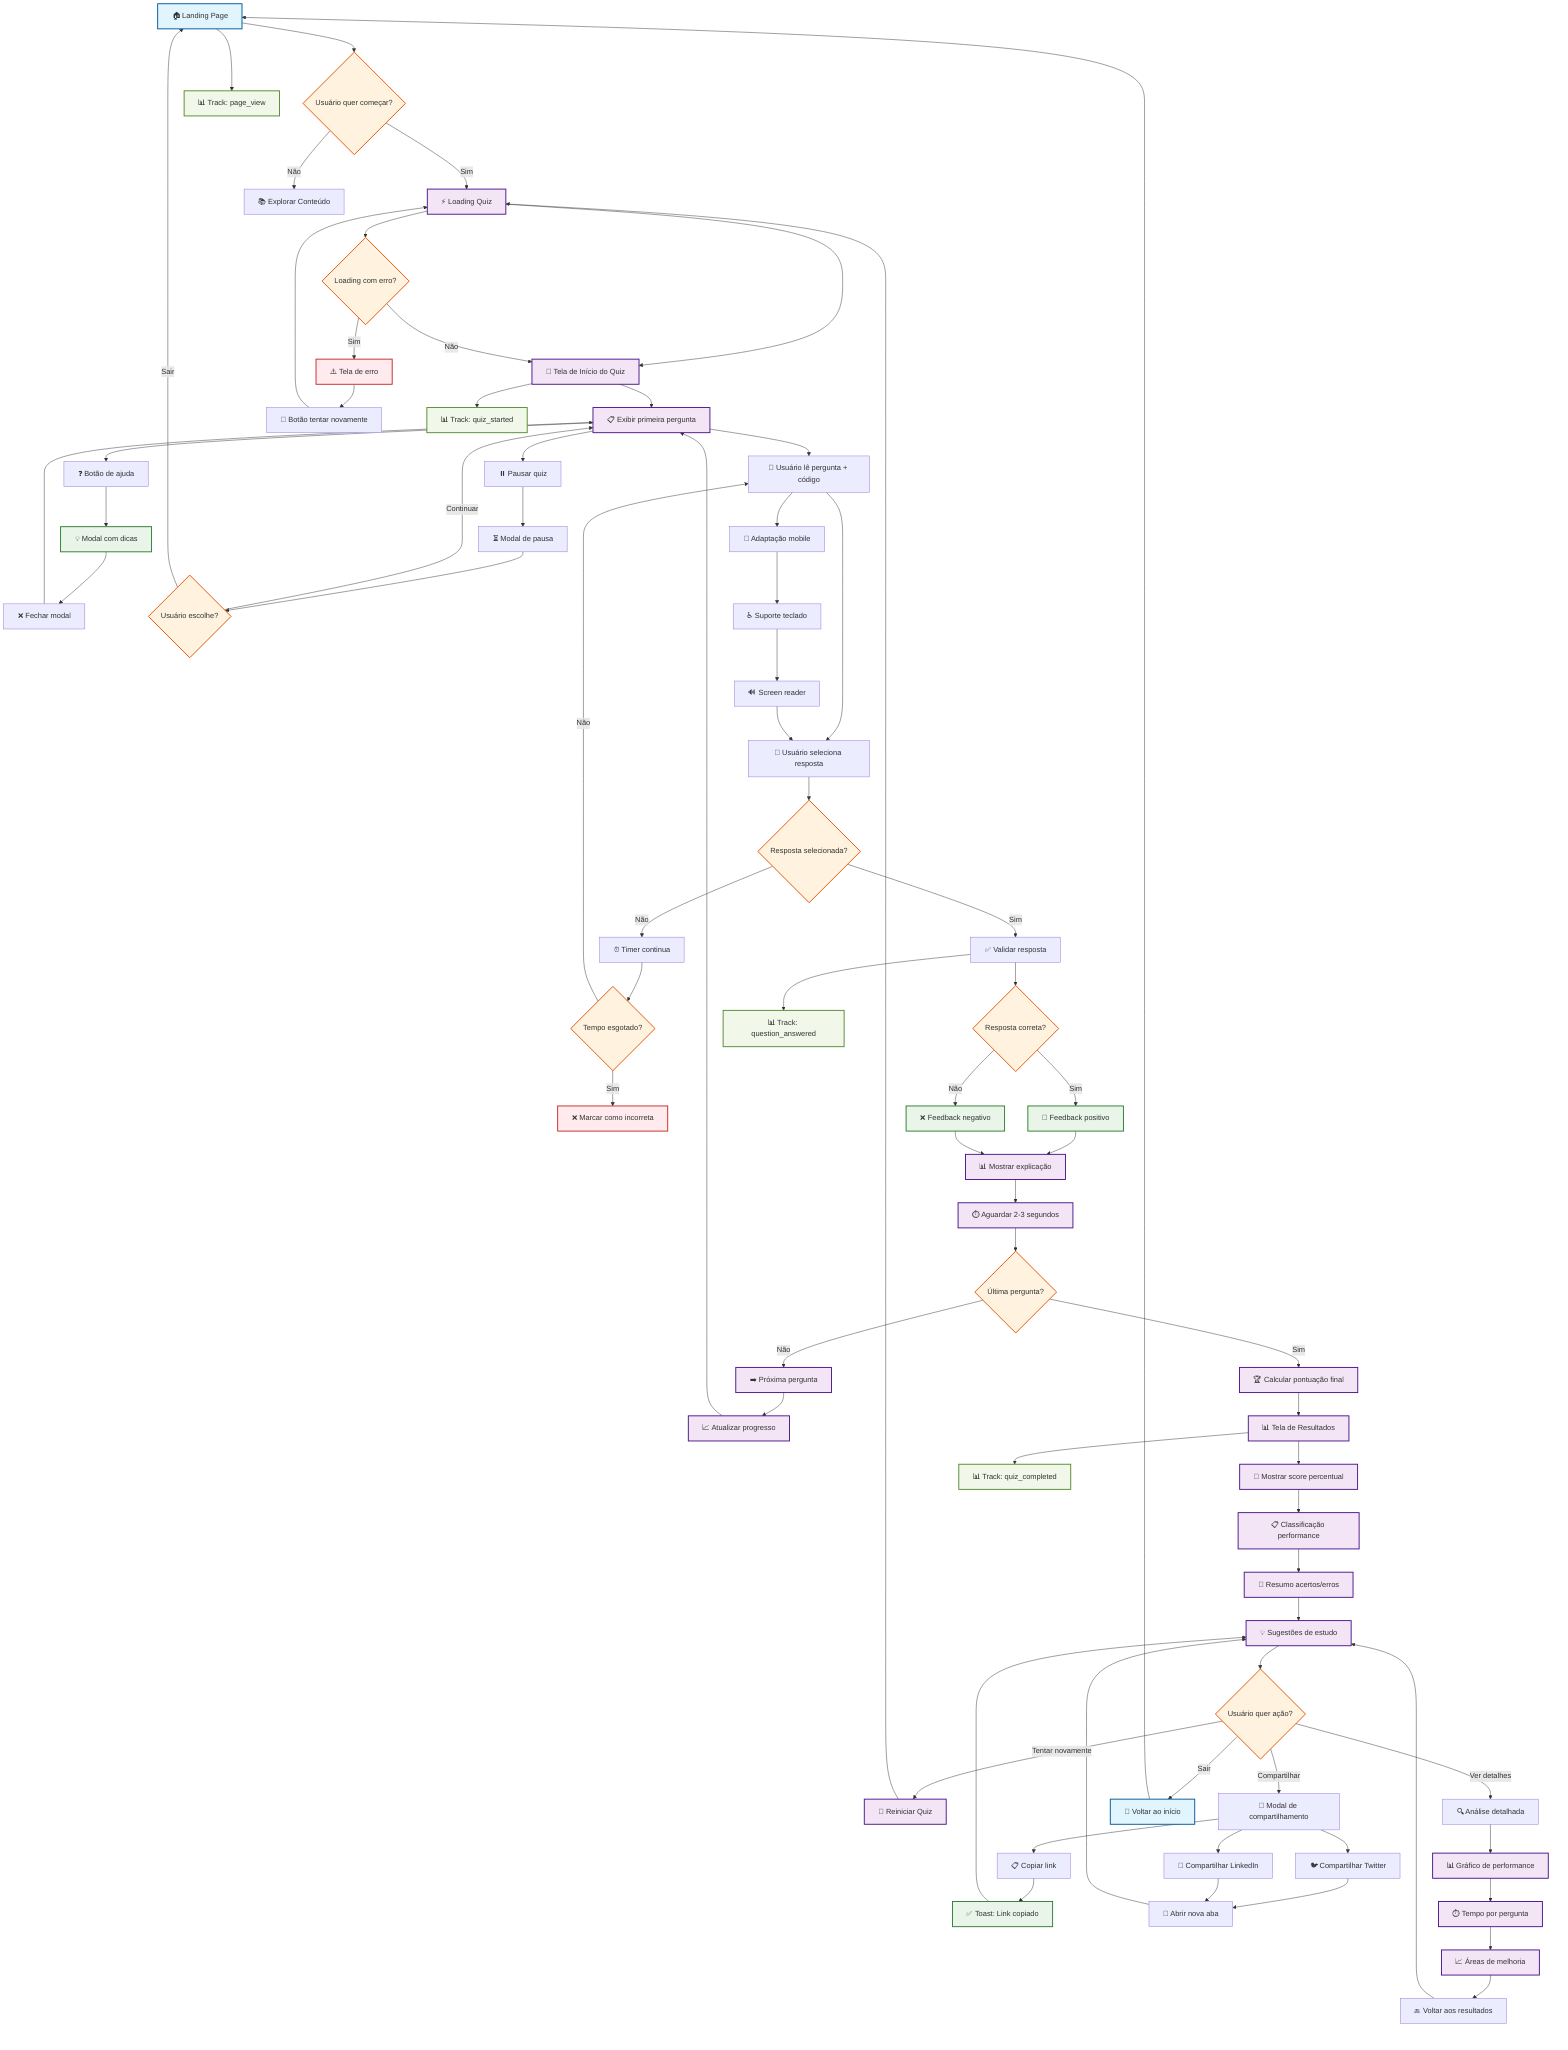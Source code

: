 flowchart TD
    A[🏠 Landing Page] --> B{Usuário quer começar?}
    
    B -->|Sim| C[⚡ Loading Quiz]
    B -->|Não| D[📚 Explorar Conteúdo]
    
    C --> E[🎯 Tela de Início do Quiz]
    E --> F[📋 Exibir primeira pergunta]
    
    F --> G[👤 Usuário lê pergunta + código]
    G --> H[🤔 Usuário seleciona resposta]
    
    H --> I{Resposta selecionada?}
    I -->|Não| J[⏰ Timer continua]
    J --> K{Tempo esgotado?}
    K -->|Não| G
    K -->|Sim| L[❌ Marcar como incorreta]
    
    I -->|Sim| M[✅ Validar resposta]
    
    M --> N{Resposta correta?}
    N -->|Sim| O[🎉 Feedback positivo]
    N -->|Não| P[❌ Feedback negativo]
    
    O --> Q[📊 Mostrar explicação]
    P --> Q
    
    Q --> R[⏱️ Aguardar 2-3 segundos]
    R --> S{Última pergunta?}
    
    S -->|Não| T[➡️ Próxima pergunta]
    T --> U[📈 Atualizar progresso]
    U --> F
    
    S -->|Sim| V[🏆 Calcular pontuação final]
    V --> W[📊 Tela de Resultados]
    
    W --> X[🎯 Mostrar score percentual]
    X --> Y[📋 Classificação performance]
    Y --> Z[📝 Resumo acertos/erros]
    Z --> AA[💡 Sugestões de estudo]
    
    AA --> BB{Usuário quer ação?}
    
    BB -->|Tentar novamente| CC[🔄 Reiniciar Quiz]
    BB -->|Compartilhar| DD[📱 Modal de compartilhamento]
    BB -->|Ver detalhes| EE[🔍 Análise detalhada]
    BB -->|Sair| FF[👋 Voltar ao início]
    
    CC --> C
    
    DD --> GG[📋 Copiar link]
    DD --> HH[🐦 Compartilhar Twitter]
    DD --> II[💼 Compartilhar LinkedIn]
    GG --> JJ[✅ Toast: Link copiado]
    HH --> KK[🔗 Abrir nova aba]
    II --> KK
    JJ --> AA
    KK --> AA
    
    EE --> LL[📊 Gráfico de performance]
    LL --> MM[⏱️ Tempo por pergunta]
    MM --> NN[📈 Áreas de melhoria]
    NN --> OO[🔙 Voltar aos resultados]
    OO --> AA
    
    FF --> A
    
    %% Estados de erro e loading
    C --> PP{Loading com erro?}
    PP -->|Sim| QQ[⚠️ Tela de erro]
    PP -->|Não| E
    
    QQ --> RR[🔄 Botão tentar novamente]
    RR --> C
    
    %% Funcionalidades auxiliares
    F --> SS[❓ Botão de ajuda]
    SS --> TT[💡 Modal com dicas]
    TT --> UU[❌ Fechar modal]
    UU --> F
    
    F --> VV[⏸️ Pausar quiz]
    VV --> WW[⏳ Modal de pausa]
    WW --> XX{Usuário escolhe?}
    XX -->|Continuar| F
    XX -->|Sair| A
    
    %% Responsive e acessibilidade
    G --> YY[📱 Adaptação mobile]
    YY --> ZZ[♿ Suporte teclado]
    ZZ --> AAA[🔊 Screen reader]
    AAA --> H
    
    %% Analytics tracking
    A --> BBB[📊 Track: page_view]
    E --> CCC[📊 Track: quiz_started]
    M --> DDD[📊 Track: question_answered]
    W --> EEE[📊 Track: quiz_completed]
    
    %% Estilos para diferentes tipos de nós
    classDef startEnd fill:#e1f5fe,stroke:#01579b,stroke-width:2px
    classDef process fill:#f3e5f5,stroke:#4a148c,stroke-width:2px
    classDef decision fill:#fff3e0,stroke:#e65100,stroke-width:2px
    classDef feedback fill:#e8f5e8,stroke:#2e7d32,stroke-width:2px
    classDef error fill:#ffebee,stroke:#c62828,stroke-width:2px
    classDef analytics fill:#f1f8e9,stroke:#558b2f,stroke-width:2px
    
    class A,FF startEnd
    class C,E,F,Q,R,T,U,V,W,X,Y,Z,AA,CC,LL,MM,NN process
    class B,I,K,N,S,BB,PP,XX decision
    class O,P,JJ,TT feedback
    class QQ,L error
    class BBB,CCC,DDD,EEE analytics